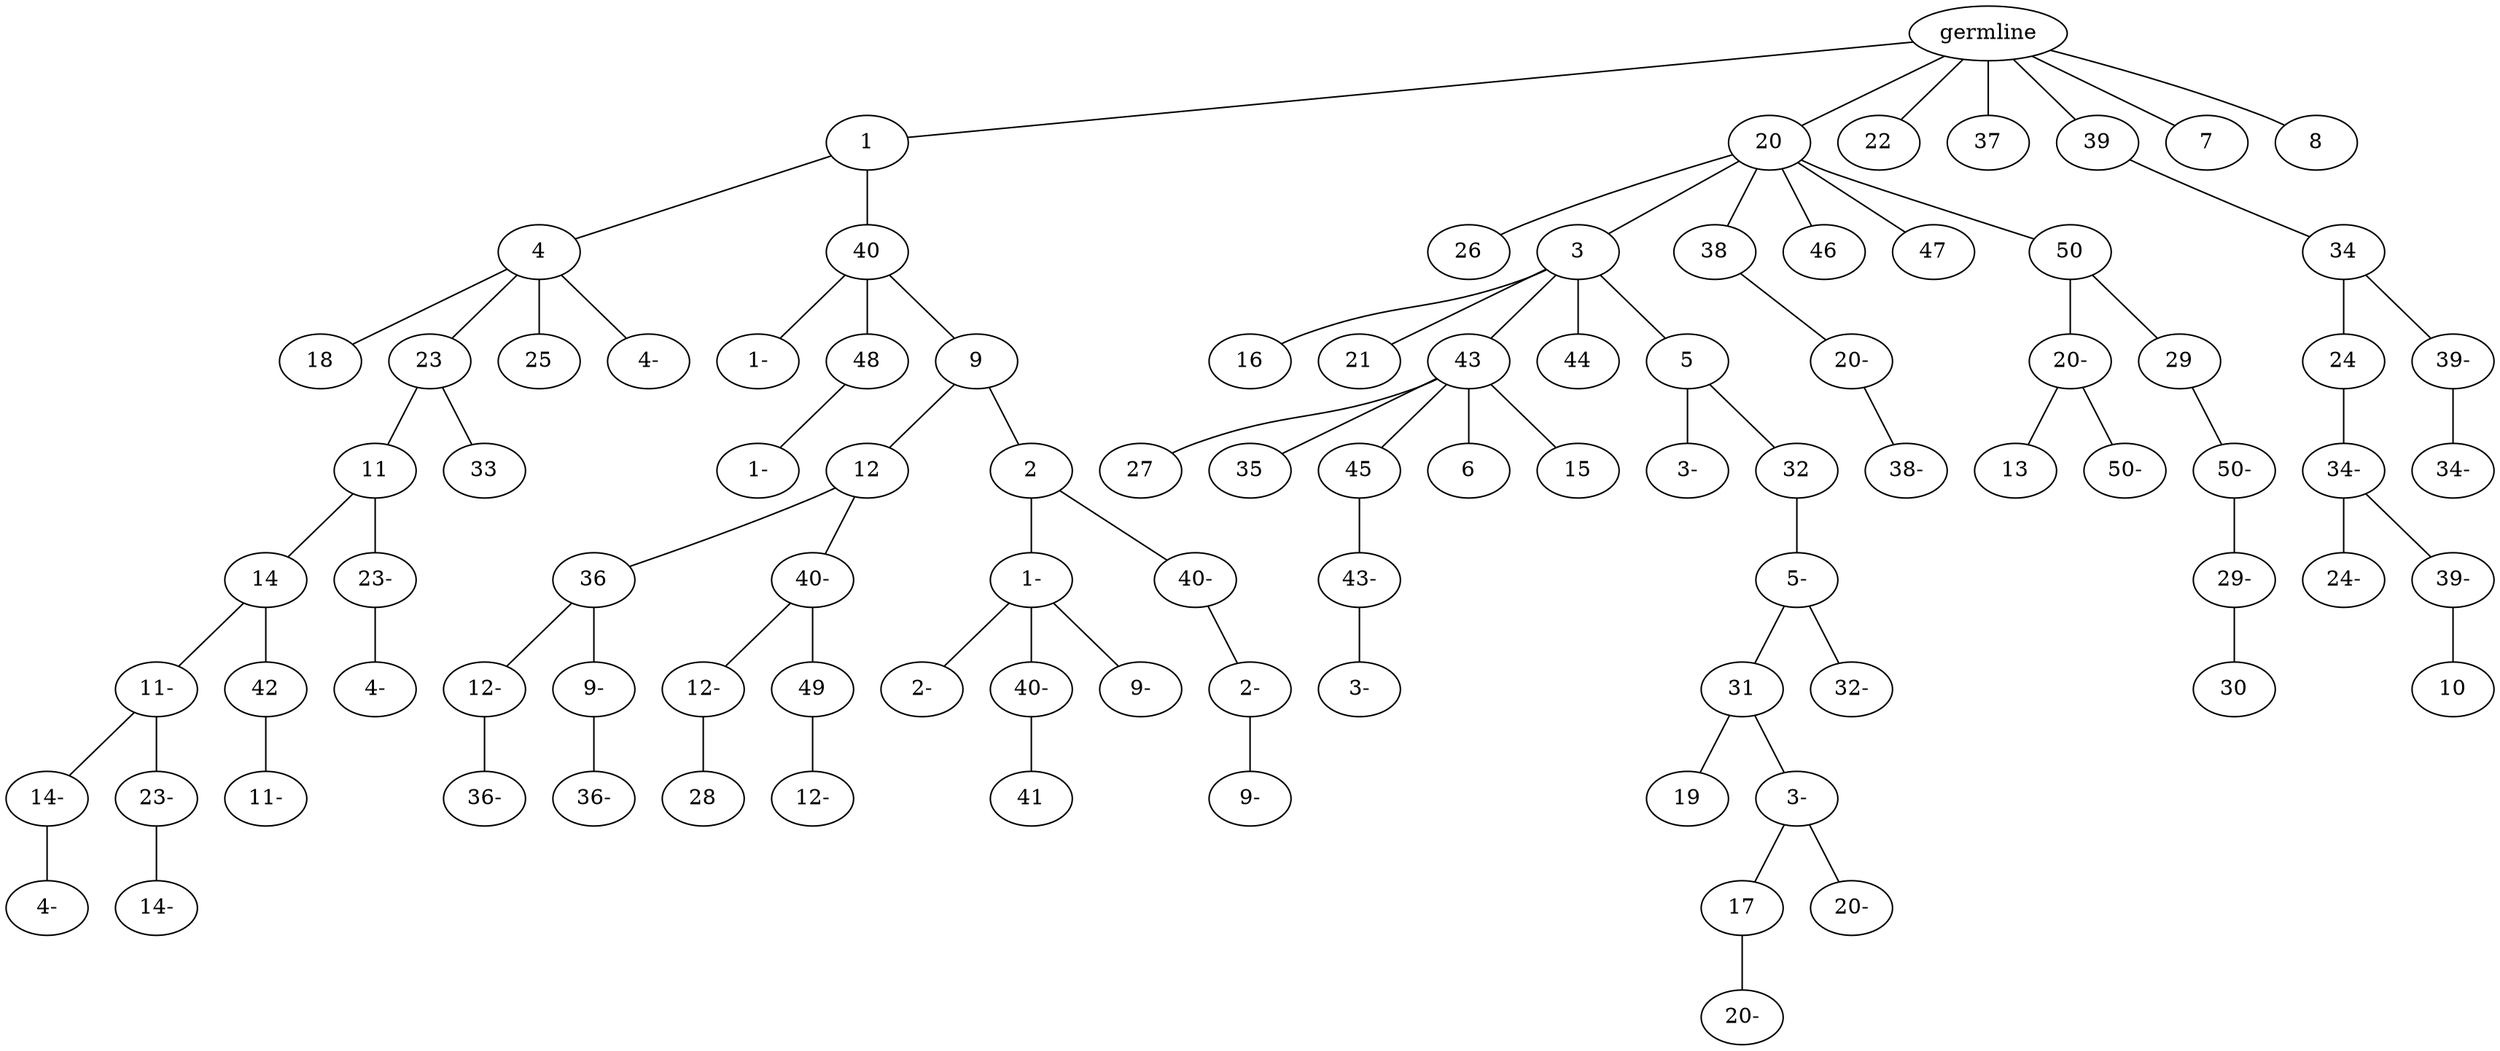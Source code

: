 graph tree {
    "140403320405104" [label="germline"];
    "140403319576752" [label="1"];
    "140403319576512" [label="4"];
    "140403319575840" [label="18"];
    "140403319576704" [label="23"];
    "140403320866752" [label="11"];
    "140403320865216" [label="14"];
    "140403320866368" [label="11-"];
    "140403320866800" [label="14-"];
    "140403320580224" [label="4-"];
    "140403320866128" [label="23-"];
    "140403320579792" [label="14-"];
    "140403320866608" [label="42"];
    "140403320580848" [label="11-"];
    "140403320867424" [label="23-"];
    "140403320864832" [label="4-"];
    "140403320866992" [label="33"];
    "140403319574688" [label="25"];
    "140403319577376" [label="4-"];
    "140403319575888" [label="40"];
    "140403320865984" [label="1-"];
    "140403320865360" [label="48"];
    "140403320581088" [label="1-"];
    "140403320865696" [label="9"];
    "140403320581280" [label="12"];
    "140403320578688" [label="36"];
    "140403320581472" [label="12-"];
    "140403320581760" [label="36-"];
    "140403320581328" [label="9-"];
    "140403320581808" [label="36-"];
    "140403320579408" [label="40-"];
    "140403320580272" [label="12-"];
    "140403320581952" [label="28"];
    "140403320581616" [label="49"];
    "140403320582640" [label="12-"];
    "140403320581136" [label="2"];
    "140403320581040" [label="1-"];
    "140403320582976" [label="2-"];
    "140403320583024" [label="40-"];
    "140403320582688" [label="41"];
    "140403320583408" [label="9-"];
    "140403320580608" [label="40-"];
    "140403320582592" [label="2-"];
    "140403320582928" [label="9-"];
    "140403319576560" [label="20"];
    "140403319575792" [label="26"];
    "140403319575072" [label="3"];
    "140403320581520" [label="16"];
    "140403320581712" [label="21"];
    "140403320581856" [label="43"];
    "140403320582352" [label="27"];
    "140403320583168" [label="35"];
    "140403320583744" [label="45"];
    "140403320582784" [label="43-"];
    "140403320583600" [label="3-"];
    "140403320583984" [label="6"];
    "140403320584272" [label="15"];
    "140403320581376" [label="44"];
    "140403320584848" [label="5"];
    "140403320583504" [label="3-"];
    "140403320585040" [label="32"];
    "140403320584560" [label="5-"];
    "140403320584656" [label="31"];
    "140403320585280" [label="19"];
    "140403320584944" [label="3-"];
    "140403320585616" [label="17"];
    "140403320490928" [label="20-"];
    "140403320585376" [label="20-"];
    "140403320584896" [label="32-"];
    "140403319575360" [label="38"];
    "140403320585136" [label="20-"];
    "140403320584128" [label="38-"];
    "140403320579888" [label="46"];
    "140403320581904" [label="47"];
    "140403320585808" [label="50"];
    "140403320584080" [label="20-"];
    "140403320586192" [label="13"];
    "140403320584224" [label="50-"];
    "140403320582880" [label="29"];
    "140403320586048" [label="50-"];
    "140403320525056" [label="29-"];
    "140403320525344" [label="30"];
    "140403320864976" [label="22"];
    "140403319578048" [label="37"];
    "140403319576272" [label="39"];
    "140403320586096" [label="34"];
    "140403320526160" [label="24"];
    "140403320525200" [label="34-"];
    "140403320525536" [label="24-"];
    "140403320525680" [label="39-"];
    "140403320526064" [label="10"];
    "140403320525728" [label="39-"];
    "140403320526640" [label="34-"];
    "140403320586000" [label="7"];
    "140403320585952" [label="8"];
    "140403320405104" -- "140403319576752";
    "140403320405104" -- "140403319576560";
    "140403320405104" -- "140403320864976";
    "140403320405104" -- "140403319578048";
    "140403320405104" -- "140403319576272";
    "140403320405104" -- "140403320586000";
    "140403320405104" -- "140403320585952";
    "140403319576752" -- "140403319576512";
    "140403319576752" -- "140403319575888";
    "140403319576512" -- "140403319575840";
    "140403319576512" -- "140403319576704";
    "140403319576512" -- "140403319574688";
    "140403319576512" -- "140403319577376";
    "140403319576704" -- "140403320866752";
    "140403319576704" -- "140403320866992";
    "140403320866752" -- "140403320865216";
    "140403320866752" -- "140403320867424";
    "140403320865216" -- "140403320866368";
    "140403320865216" -- "140403320866608";
    "140403320866368" -- "140403320866800";
    "140403320866368" -- "140403320866128";
    "140403320866800" -- "140403320580224";
    "140403320866128" -- "140403320579792";
    "140403320866608" -- "140403320580848";
    "140403320867424" -- "140403320864832";
    "140403319575888" -- "140403320865984";
    "140403319575888" -- "140403320865360";
    "140403319575888" -- "140403320865696";
    "140403320865360" -- "140403320581088";
    "140403320865696" -- "140403320581280";
    "140403320865696" -- "140403320581136";
    "140403320581280" -- "140403320578688";
    "140403320581280" -- "140403320579408";
    "140403320578688" -- "140403320581472";
    "140403320578688" -- "140403320581328";
    "140403320581472" -- "140403320581760";
    "140403320581328" -- "140403320581808";
    "140403320579408" -- "140403320580272";
    "140403320579408" -- "140403320581616";
    "140403320580272" -- "140403320581952";
    "140403320581616" -- "140403320582640";
    "140403320581136" -- "140403320581040";
    "140403320581136" -- "140403320580608";
    "140403320581040" -- "140403320582976";
    "140403320581040" -- "140403320583024";
    "140403320581040" -- "140403320583408";
    "140403320583024" -- "140403320582688";
    "140403320580608" -- "140403320582592";
    "140403320582592" -- "140403320582928";
    "140403319576560" -- "140403319575792";
    "140403319576560" -- "140403319575072";
    "140403319576560" -- "140403319575360";
    "140403319576560" -- "140403320579888";
    "140403319576560" -- "140403320581904";
    "140403319576560" -- "140403320585808";
    "140403319575072" -- "140403320581520";
    "140403319575072" -- "140403320581712";
    "140403319575072" -- "140403320581856";
    "140403319575072" -- "140403320581376";
    "140403319575072" -- "140403320584848";
    "140403320581856" -- "140403320582352";
    "140403320581856" -- "140403320583168";
    "140403320581856" -- "140403320583744";
    "140403320581856" -- "140403320583984";
    "140403320581856" -- "140403320584272";
    "140403320583744" -- "140403320582784";
    "140403320582784" -- "140403320583600";
    "140403320584848" -- "140403320583504";
    "140403320584848" -- "140403320585040";
    "140403320585040" -- "140403320584560";
    "140403320584560" -- "140403320584656";
    "140403320584560" -- "140403320584896";
    "140403320584656" -- "140403320585280";
    "140403320584656" -- "140403320584944";
    "140403320584944" -- "140403320585616";
    "140403320584944" -- "140403320585376";
    "140403320585616" -- "140403320490928";
    "140403319575360" -- "140403320585136";
    "140403320585136" -- "140403320584128";
    "140403320585808" -- "140403320584080";
    "140403320585808" -- "140403320582880";
    "140403320584080" -- "140403320586192";
    "140403320584080" -- "140403320584224";
    "140403320582880" -- "140403320586048";
    "140403320586048" -- "140403320525056";
    "140403320525056" -- "140403320525344";
    "140403319576272" -- "140403320586096";
    "140403320586096" -- "140403320526160";
    "140403320586096" -- "140403320525728";
    "140403320526160" -- "140403320525200";
    "140403320525200" -- "140403320525536";
    "140403320525200" -- "140403320525680";
    "140403320525680" -- "140403320526064";
    "140403320525728" -- "140403320526640";
}
